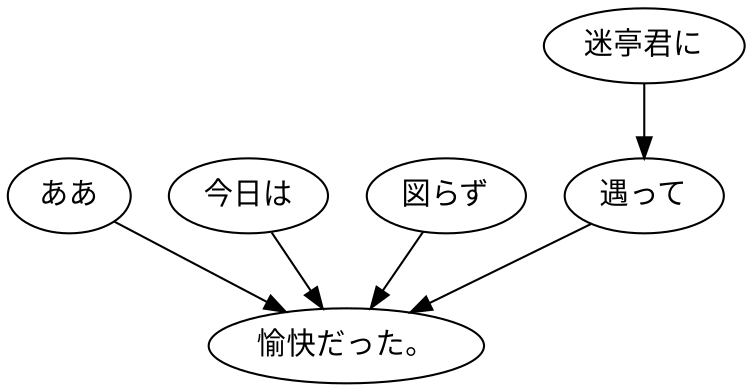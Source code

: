 digraph graph2647 {
	node0 [label="ああ"];
	node1 [label="今日は"];
	node2 [label="図らず"];
	node3 [label="迷亭君に"];
	node4 [label="遇って"];
	node5 [label="愉快だった。"];
	node0 -> node5;
	node1 -> node5;
	node2 -> node5;
	node3 -> node4;
	node4 -> node5;
}
